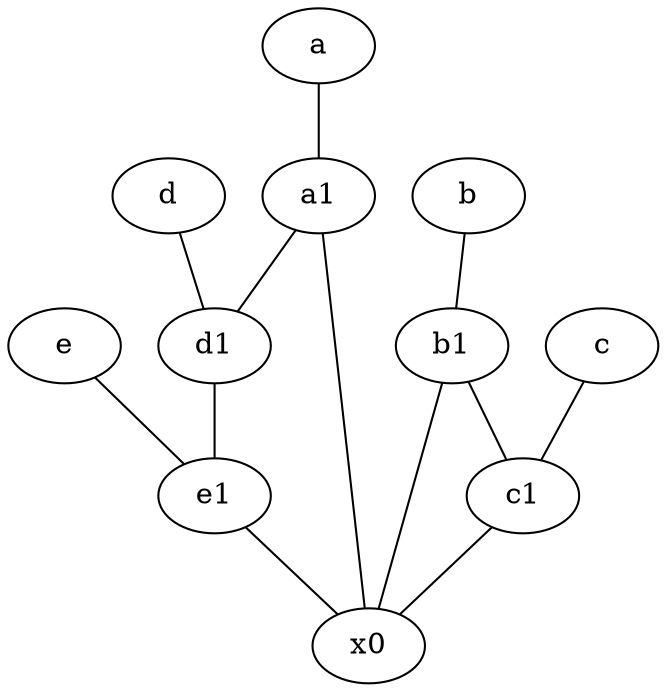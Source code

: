 graph {
	node [labelfontsize=50]
	e [labelfontsize=50 pos="7,9!"]
	x0 [labelfontsize=50]
	b [labelfontsize=50 pos="10,4!"]
	a1 [labelfontsize=50 pos="8,3!"]
	c1 [labelfontsize=50 pos="4.5,3!"]
	d1 [labelfontsize=50 pos="3,5!"]
	b1 [labelfontsize=50 pos="9,4!"]
	c [labelfontsize=50 pos="4.5,2!"]
	a [labelfontsize=50 pos="8,2!"]
	e1 [labelfontsize=50 pos="7,7!"]
	d [labelfontsize=50 pos="2,5!"]
	b1 -- x0
	d -- d1
	a1 -- x0
	c -- c1
	a1 -- d1
	e -- e1
	a -- a1
	c1 -- x0
	d1 -- e1
	b -- b1
	e1 -- x0
	b1 -- c1
}
